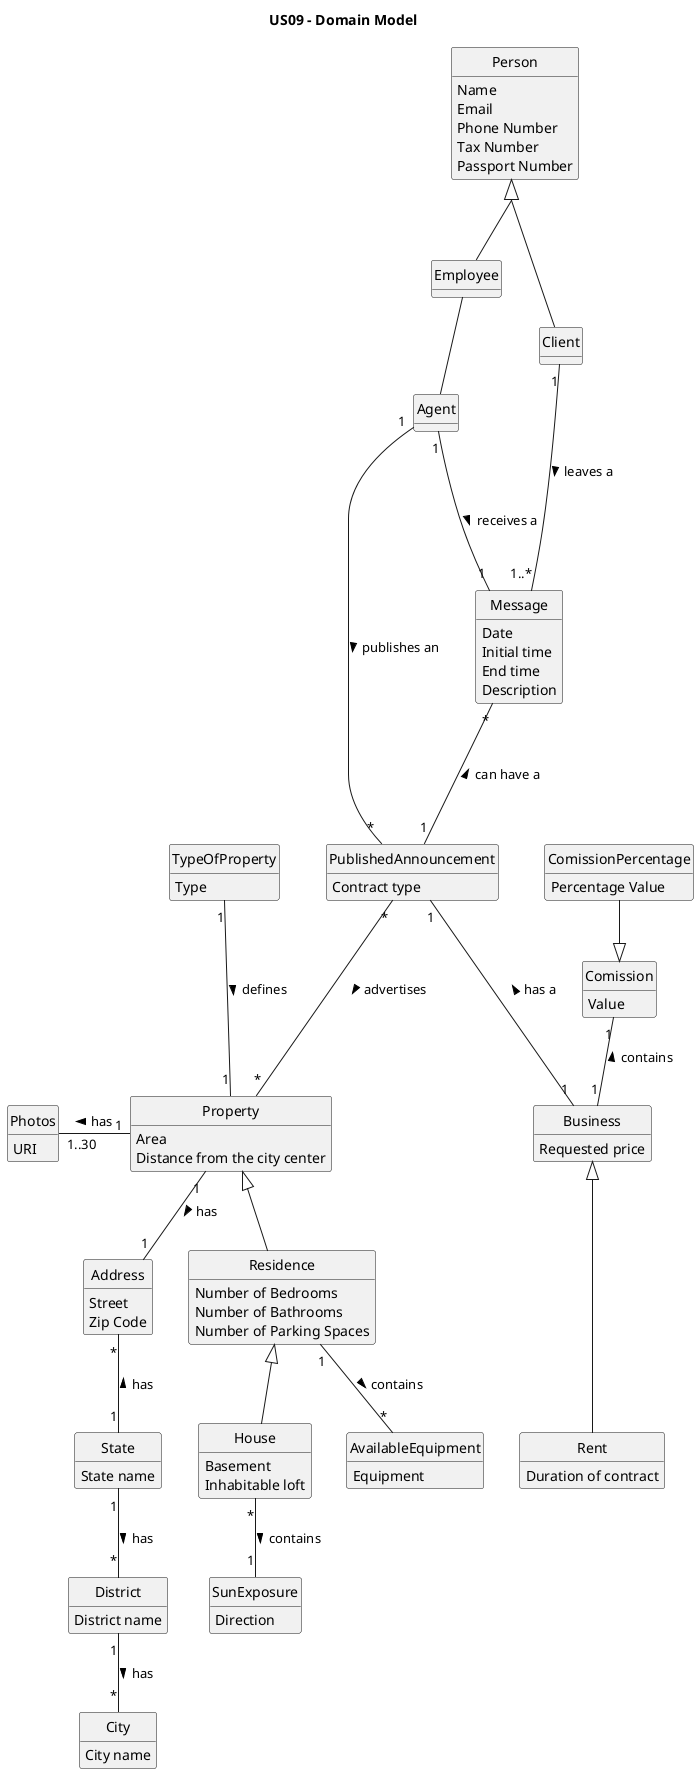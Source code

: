 @startuml

skinparam groupInheritance 2
skinparam monochrome true
skinparam packageStyle rectangle
skinparam shadowing false
'skinparam linetype ortho
'left to right direction
skinparam classAttributeIconSize 0
hide circle
hide methods

title US09 - Domain Model

class Address {
    Street
    Zip Code
}

class Person{
Name
Email
Phone Number
Tax Number
Passport Number
}

class Employee{
}
class Comission {
Value
}
'/

class ComissionPercentage {
Percentage Value
}

class City {
    City name
}

class District {
    District name
}

class State {
    State name
}

State "1" -down- "*" District: has >
District "1" -down- "*" City: has >
Address "*" -down- "1" State: has <


class Client {

}


class Residence {
    Number of Bedrooms
    Number of Bathrooms
    Number of Parking Spaces
}

class Property {
    Area
    Distance from the city center
}

class TypeOfProperty{
    Type
}

class Photos {
    URI
}

class House {
    Basement
    Inhabitable loft
}

class SunExposure {
    Direction
}

class AvailableEquipment {
    Equipment
}

Residence <|-down- House
Property <|-down- Residence
Property "1" -left-- "1..30" Photos: has >
SunExposure "1" -up- "*" House: contains <
Address "1" -up- "1" Property: has <
AvailableEquipment "*" -up- "1" Residence: contains <
TypeOfProperty "1" -down-- "1" Property: defines >


class Rent {
    Duration of contract
}

class Business {
    Requested price
}

class PublishedAnnouncement {
    Contract type
}


PublishedAnnouncement "*" --- "*" Property: advertises >
PublishedAnnouncement "1" --- "1" Business: has a <
Business <|--- Rent

class Message{
    Date
    Initial time
    End time
    Description
}

class Agent{
}



Message "*" --- "1" PublishedAnnouncement: can have a <
Client "1" --- "1..*" Message: leaves a >
Agent "1" --- "1" Message: receives a >
Agent "1" --- "*" PublishedAnnouncement: publishes an >

Person <|-- Employee
Employee -- Agent
Person <|-- Client


Comission "1" -- "1" Business : contains <
ComissionPercentage  --|> Comission






@enduml